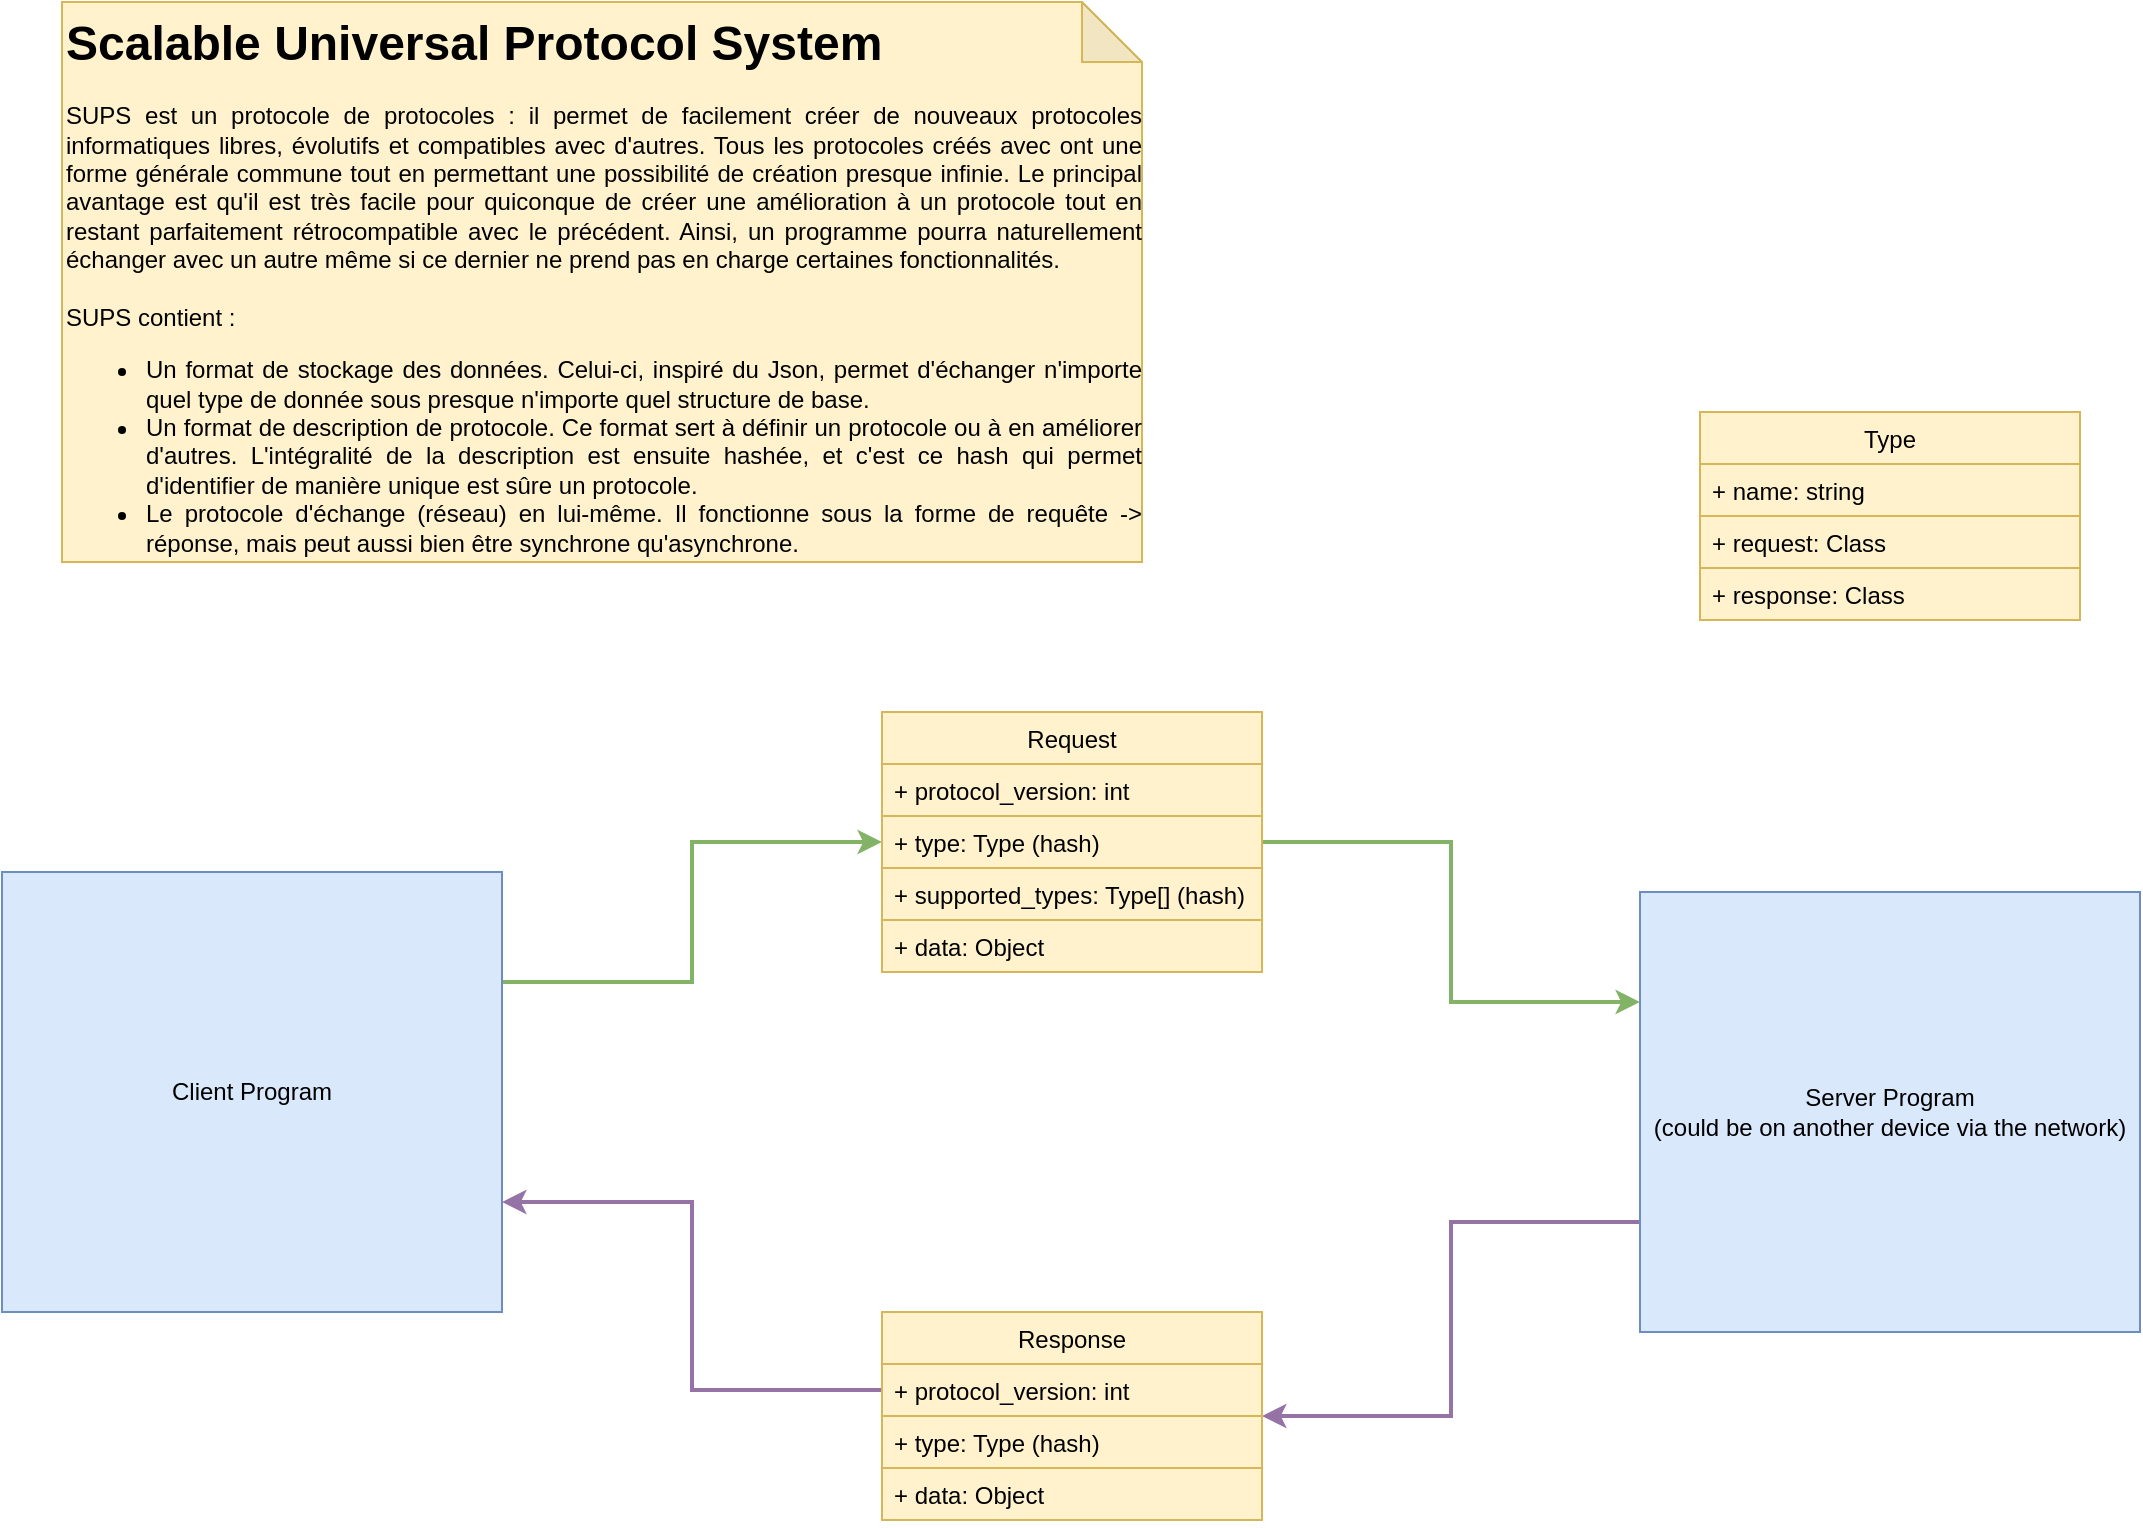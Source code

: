 <mxfile version="13.3.9" type="google"><diagram id="2F_aiJTMggvmN3Yw2MRI" name="SUPS"><mxGraphModel dx="1422" dy="801" grid="1" gridSize="10" guides="1" tooltips="1" connect="1" arrows="1" fold="1" page="1" pageScale="1" pageWidth="827" pageHeight="1169" math="0" shadow="0"><root><mxCell id="_efD95wMPsB2O2z41Fvz-0"/><mxCell id="_efD95wMPsB2O2z41Fvz-1" parent="_efD95wMPsB2O2z41Fvz-0"/><mxCell id="z3dL2ds6BLRVIv2V2_wC-0" style="edgeStyle=orthogonalEdgeStyle;rounded=0;orthogonalLoop=1;jettySize=auto;html=1;exitX=1;exitY=0.25;exitDx=0;exitDy=0;fillColor=#d5e8d4;strokeColor=#82b366;strokeWidth=2;" parent="_efD95wMPsB2O2z41Fvz-1" source="uqcg_Q9YzmaS4_aYhOSX-0" target="yLg-UuwUKUpA1XqLInHx-11" edge="1"><mxGeometry relative="1" as="geometry"/></mxCell><mxCell id="uqcg_Q9YzmaS4_aYhOSX-0" value="Client Program" style="rounded=0;whiteSpace=wrap;html=1;fillColor=#dae8fc;strokeColor=#6c8ebf;" parent="_efD95wMPsB2O2z41Fvz-1" vertex="1"><mxGeometry x="60" y="520" width="250" height="220" as="geometry"/></mxCell><mxCell id="z3dL2ds6BLRVIv2V2_wC-2" style="edgeStyle=orthogonalEdgeStyle;rounded=0;orthogonalLoop=1;jettySize=auto;html=1;exitX=0;exitY=0.75;exitDx=0;exitDy=0;fillColor=#e1d5e7;strokeColor=#9673a6;strokeWidth=2;" parent="_efD95wMPsB2O2z41Fvz-1" source="uqcg_Q9YzmaS4_aYhOSX-1" target="yLg-UuwUKUpA1XqLInHx-5" edge="1"><mxGeometry relative="1" as="geometry"/></mxCell><mxCell id="uqcg_Q9YzmaS4_aYhOSX-1" value="Server Program&lt;br&gt;(could be on another device via the network)" style="rounded=0;whiteSpace=wrap;html=1;fillColor=#dae8fc;strokeColor=#6c8ebf;" parent="_efD95wMPsB2O2z41Fvz-1" vertex="1"><mxGeometry x="879" y="530" width="250" height="220" as="geometry"/></mxCell><mxCell id="z3dL2ds6BLRVIv2V2_wC-1" style="edgeStyle=orthogonalEdgeStyle;rounded=0;orthogonalLoop=1;jettySize=auto;html=1;entryX=0;entryY=0.25;entryDx=0;entryDy=0;fillColor=#d5e8d4;strokeColor=#82b366;strokeWidth=2;" parent="_efD95wMPsB2O2z41Fvz-1" source="yLg-UuwUKUpA1XqLInHx-11" target="uqcg_Q9YzmaS4_aYhOSX-1" edge="1"><mxGeometry relative="1" as="geometry"/></mxCell><mxCell id="z3dL2ds6BLRVIv2V2_wC-3" style="edgeStyle=orthogonalEdgeStyle;rounded=0;orthogonalLoop=1;jettySize=auto;html=1;entryX=1;entryY=0.75;entryDx=0;entryDy=0;fillColor=#e1d5e7;strokeColor=#9673a6;strokeWidth=2;" parent="_efD95wMPsB2O2z41Fvz-1" source="yLg-UuwUKUpA1XqLInHx-10" target="uqcg_Q9YzmaS4_aYhOSX-0" edge="1"><mxGeometry relative="1" as="geometry"/></mxCell><mxCell id="xXfUcW9ZO_o8chDghMku-0" value="&lt;div style=&quot;text-align: justify&quot;&gt;&lt;b style=&quot;font-size: 24px&quot;&gt;Scalable Universal Protocol System&lt;/b&gt;&lt;/div&gt;&lt;div style=&quot;text-align: justify&quot;&gt;&lt;br&gt;&lt;/div&gt;&lt;div style=&quot;text-align: justify&quot;&gt;&lt;span&gt;SUPS est un protocole de protocoles : il permet de facilement créer de nouveaux protocoles informatiques libres, évolutifs et compatibles avec d'autres. Tous les protocoles créés avec ont une forme générale commune tout en permettant une possibilité de création presque infinie. Le principal avantage est qu'il est très facile pour quiconque de créer une amélioration à un protocole tout en restant parfaitement rétrocompatible avec le précédent. Ainsi, un programme pourra naturellement échanger avec un autre même si ce dernier ne prend pas en charge certaines fonctionnalités.&lt;/span&gt;&lt;/div&gt;&lt;div style=&quot;text-align: justify&quot;&gt;&lt;span&gt;&lt;br&gt;&lt;/span&gt;&lt;/div&gt;&lt;div style=&quot;text-align: justify&quot;&gt;&lt;span&gt;SUPS contient :&lt;/span&gt;&lt;/div&gt;&lt;div style=&quot;text-align: justify&quot;&gt;&lt;ul&gt;&lt;li&gt;&lt;span&gt;Un format de stockage&amp;nbsp;des données. Celui-ci, inspiré du Json, permet d'échanger n'importe quel type de donnée sous presque n'importe quel structure de base.&lt;/span&gt;&lt;/li&gt;&lt;li&gt;&lt;span&gt;Un format de description de protocole. Ce format sert à définir un protocole ou à en améliorer d'autres. L'intégralité de la description est ensuite hashée, et c'est ce hash qui permet d'identifier de manière unique est sûre un protocole.&lt;/span&gt;&lt;/li&gt;&lt;li&gt;Le protocole d'échange (réseau) en lui-même. Il fonctionne sous la forme de requête -&amp;gt; réponse, mais peut aussi bien être synchrone qu'asynchrone.&lt;/li&gt;&lt;/ul&gt;&lt;/div&gt;" style="shape=note;whiteSpace=wrap;html=1;backgroundOutline=1;darkOpacity=0.05;fillColor=#fff2cc;strokeColor=#d6b656;align=left;verticalAlign=top;" parent="_efD95wMPsB2O2z41Fvz-1" vertex="1"><mxGeometry x="90" y="85" width="540" height="280" as="geometry"/></mxCell><mxCell id="yLg-UuwUKUpA1XqLInHx-11" value="Request" style="swimlane;fontStyle=0;childLayout=stackLayout;horizontal=1;startSize=26;fillColor=#fff2cc;horizontalStack=0;resizeParent=1;resizeParentMax=0;resizeLast=0;collapsible=1;marginBottom=0;strokeColor=#d6b656;" parent="_efD95wMPsB2O2z41Fvz-1" vertex="1"><mxGeometry x="500" y="440" width="190" height="130" as="geometry"><mxRectangle x="500" y="100" width="80" height="26" as="alternateBounds"/></mxGeometry></mxCell><mxCell id="yLg-UuwUKUpA1XqLInHx-12" value="+ protocol_version: int" style="text;strokeColor=#d6b656;fillColor=#fff2cc;align=left;verticalAlign=top;spacingLeft=4;spacingRight=4;overflow=hidden;rotatable=0;points=[[0,0.5],[1,0.5]];portConstraint=eastwest;" parent="yLg-UuwUKUpA1XqLInHx-11" vertex="1"><mxGeometry y="26" width="190" height="26" as="geometry"/></mxCell><mxCell id="yLg-UuwUKUpA1XqLInHx-13" value="+ type: Type (hash)" style="text;strokeColor=#d6b656;fillColor=#fff2cc;align=left;verticalAlign=top;spacingLeft=4;spacingRight=4;overflow=hidden;rotatable=0;points=[[0,0.5],[1,0.5]];portConstraint=eastwest;" parent="yLg-UuwUKUpA1XqLInHx-11" vertex="1"><mxGeometry y="52" width="190" height="26" as="geometry"/></mxCell><mxCell id="yLg-UuwUKUpA1XqLInHx-14" value="+ supported_types: Type[] (hash)" style="text;strokeColor=#d6b656;fillColor=#fff2cc;align=left;verticalAlign=top;spacingLeft=4;spacingRight=4;overflow=hidden;rotatable=0;points=[[0,0.5],[1,0.5]];portConstraint=eastwest;" parent="yLg-UuwUKUpA1XqLInHx-11" vertex="1"><mxGeometry y="78" width="190" height="26" as="geometry"/></mxCell><mxCell id="yLg-UuwUKUpA1XqLInHx-15" value="+ data: Object" style="text;strokeColor=#d6b656;fillColor=#fff2cc;align=left;verticalAlign=top;spacingLeft=4;spacingRight=4;overflow=hidden;rotatable=0;points=[[0,0.5],[1,0.5]];portConstraint=eastwest;" parent="yLg-UuwUKUpA1XqLInHx-11" vertex="1"><mxGeometry y="104" width="190" height="26" as="geometry"/></mxCell><mxCell id="yLg-UuwUKUpA1XqLInHx-5" value="Response" style="swimlane;fontStyle=0;childLayout=stackLayout;horizontal=1;startSize=26;fillColor=#fff2cc;horizontalStack=0;resizeParent=1;resizeParentMax=0;resizeLast=0;collapsible=1;marginBottom=0;strokeColor=#d6b656;" parent="_efD95wMPsB2O2z41Fvz-1" vertex="1"><mxGeometry x="500" y="740" width="190" height="104" as="geometry"><mxRectangle x="500" y="100" width="80" height="26" as="alternateBounds"/></mxGeometry></mxCell><mxCell id="yLg-UuwUKUpA1XqLInHx-10" value="+ protocol_version: int" style="text;strokeColor=#d6b656;fillColor=#fff2cc;align=left;verticalAlign=top;spacingLeft=4;spacingRight=4;overflow=hidden;rotatable=0;points=[[0,0.5],[1,0.5]];portConstraint=eastwest;" parent="yLg-UuwUKUpA1XqLInHx-5" vertex="1"><mxGeometry y="26" width="190" height="26" as="geometry"/></mxCell><mxCell id="yLg-UuwUKUpA1XqLInHx-6" value="+ type: Type (hash)" style="text;strokeColor=#d6b656;fillColor=#fff2cc;align=left;verticalAlign=top;spacingLeft=4;spacingRight=4;overflow=hidden;rotatable=0;points=[[0,0.5],[1,0.5]];portConstraint=eastwest;" parent="yLg-UuwUKUpA1XqLInHx-5" vertex="1"><mxGeometry y="52" width="190" height="26" as="geometry"/></mxCell><mxCell id="yLg-UuwUKUpA1XqLInHx-7" value="+ data: Object" style="text;strokeColor=#d6b656;fillColor=#fff2cc;align=left;verticalAlign=top;spacingLeft=4;spacingRight=4;overflow=hidden;rotatable=0;points=[[0,0.5],[1,0.5]];portConstraint=eastwest;" parent="yLg-UuwUKUpA1XqLInHx-5" vertex="1"><mxGeometry y="78" width="190" height="26" as="geometry"/></mxCell><mxCell id="za_VwhdQCAinfho1YyvL-0" value="Type" style="swimlane;fontStyle=0;childLayout=stackLayout;horizontal=1;startSize=26;fillColor=#fff2cc;horizontalStack=0;resizeParent=1;resizeParentMax=0;resizeLast=0;collapsible=1;marginBottom=0;strokeColor=#d6b656;" parent="_efD95wMPsB2O2z41Fvz-1" vertex="1"><mxGeometry x="909" y="290" width="190" height="104" as="geometry"><mxRectangle x="1230" y="160" width="80" height="26" as="alternateBounds"/></mxGeometry></mxCell><mxCell id="za_VwhdQCAinfho1YyvL-1" value="+ name: string" style="text;strokeColor=#d6b656;fillColor=#fff2cc;align=left;verticalAlign=top;spacingLeft=4;spacingRight=4;overflow=hidden;rotatable=0;points=[[0,0.5],[1,0.5]];portConstraint=eastwest;" parent="za_VwhdQCAinfho1YyvL-0" vertex="1"><mxGeometry y="26" width="190" height="26" as="geometry"/></mxCell><mxCell id="za_VwhdQCAinfho1YyvL-4" value="+ request: Class" style="text;strokeColor=#d6b656;fillColor=#fff2cc;align=left;verticalAlign=top;spacingLeft=4;spacingRight=4;overflow=hidden;rotatable=0;points=[[0,0.5],[1,0.5]];portConstraint=eastwest;" parent="za_VwhdQCAinfho1YyvL-0" vertex="1"><mxGeometry y="52" width="190" height="26" as="geometry"/></mxCell><mxCell id="VXg2yXQJoMeMFizWfAnR-0" value="+ response: Class" style="text;strokeColor=#d6b656;fillColor=#fff2cc;align=left;verticalAlign=top;spacingLeft=4;spacingRight=4;overflow=hidden;rotatable=0;points=[[0,0.5],[1,0.5]];portConstraint=eastwest;" parent="za_VwhdQCAinfho1YyvL-0" vertex="1"><mxGeometry y="78" width="190" height="26" as="geometry"/></mxCell></root></mxGraphModel></diagram></mxfile>